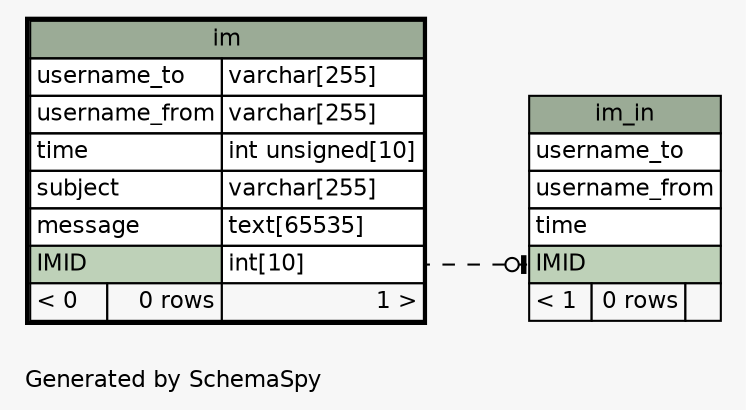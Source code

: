 // dot 2.38.0 on Mac OS X 10.9.4
// SchemaSpy rev 590
digraph "impliedTwoDegreesRelationshipsDiagram" {
  graph [
    rankdir="RL"
    bgcolor="#f7f7f7"
    label="\nGenerated by SchemaSpy"
    labeljust="l"
    nodesep="0.18"
    ranksep="0.46"
    fontname="Helvetica"
    fontsize="11"
  ];
  node [
    fontname="Helvetica"
    fontsize="11"
    shape="plaintext"
  ];
  edge [
    arrowsize="0.8"
  ];
  "im_in":"IMID":w -> "im":"IMID.type":e [arrowhead=none dir=back arrowtail=teeodot style=dashed];
  "im" [
    label=<
    <TABLE BORDER="2" CELLBORDER="1" CELLSPACING="0" BGCOLOR="#ffffff">
      <TR><TD COLSPAN="3" BGCOLOR="#9bab96" ALIGN="CENTER">im</TD></TR>
      <TR><TD PORT="username_to" COLSPAN="2" ALIGN="LEFT">username_to</TD><TD PORT="username_to.type" ALIGN="LEFT">varchar[255]</TD></TR>
      <TR><TD PORT="username_from" COLSPAN="2" ALIGN="LEFT">username_from</TD><TD PORT="username_from.type" ALIGN="LEFT">varchar[255]</TD></TR>
      <TR><TD PORT="time" COLSPAN="2" ALIGN="LEFT">time</TD><TD PORT="time.type" ALIGN="LEFT">int unsigned[10]</TD></TR>
      <TR><TD PORT="subject" COLSPAN="2" ALIGN="LEFT">subject</TD><TD PORT="subject.type" ALIGN="LEFT">varchar[255]</TD></TR>
      <TR><TD PORT="message" COLSPAN="2" ALIGN="LEFT">message</TD><TD PORT="message.type" ALIGN="LEFT">text[65535]</TD></TR>
      <TR><TD PORT="IMID" COLSPAN="2" BGCOLOR="#bed1b8" ALIGN="LEFT">IMID</TD><TD PORT="IMID.type" ALIGN="LEFT">int[10]</TD></TR>
      <TR><TD ALIGN="LEFT" BGCOLOR="#f7f7f7">&lt; 0</TD><TD ALIGN="RIGHT" BGCOLOR="#f7f7f7">0 rows</TD><TD ALIGN="RIGHT" BGCOLOR="#f7f7f7">1 &gt;</TD></TR>
    </TABLE>>
    URL="im.html"
    tooltip="im"
  ];
  "im_in" [
    label=<
    <TABLE BORDER="0" CELLBORDER="1" CELLSPACING="0" BGCOLOR="#ffffff">
      <TR><TD COLSPAN="3" BGCOLOR="#9bab96" ALIGN="CENTER">im_in</TD></TR>
      <TR><TD PORT="username_to" COLSPAN="3" ALIGN="LEFT">username_to</TD></TR>
      <TR><TD PORT="username_from" COLSPAN="3" ALIGN="LEFT">username_from</TD></TR>
      <TR><TD PORT="time" COLSPAN="3" ALIGN="LEFT">time</TD></TR>
      <TR><TD PORT="IMID" COLSPAN="3" BGCOLOR="#bed1b8" ALIGN="LEFT">IMID</TD></TR>
      <TR><TD ALIGN="LEFT" BGCOLOR="#f7f7f7">&lt; 1</TD><TD ALIGN="RIGHT" BGCOLOR="#f7f7f7">0 rows</TD><TD ALIGN="RIGHT" BGCOLOR="#f7f7f7">  </TD></TR>
    </TABLE>>
    URL="im_in.html"
    tooltip="im_in"
  ];
}
